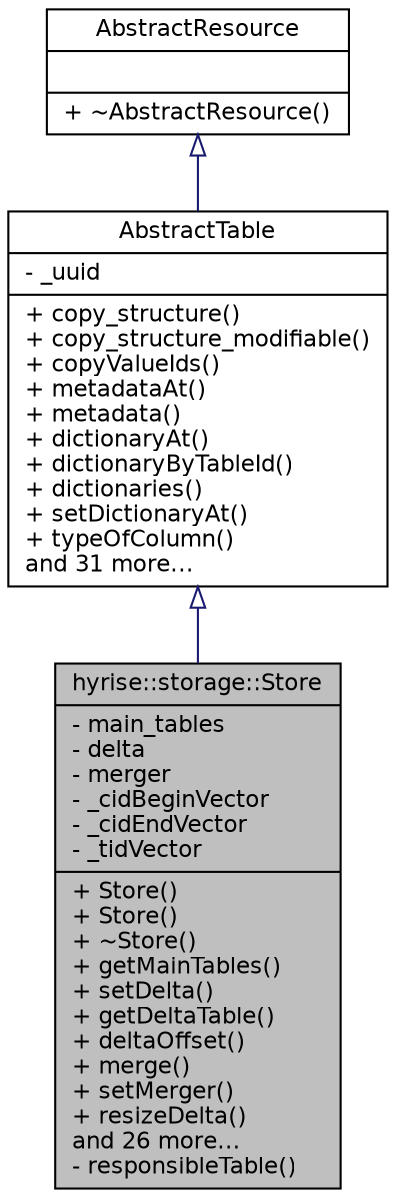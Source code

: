 digraph "hyrise::storage::Store"
{
  edge [fontname="Helvetica",fontsize="11",labelfontname="Helvetica",labelfontsize="11"];
  node [fontname="Helvetica",fontsize="11",shape=record];
  Node1 [label="{hyrise::storage::Store\n|- main_tables\l- delta\l- merger\l- _cidBeginVector\l- _cidEndVector\l- _tidVector\l|+ Store()\l+ Store()\l+ ~Store()\l+ getMainTables()\l+ setDelta()\l+ getDeltaTable()\l+ deltaOffset()\l+ merge()\l+ setMerger()\l+ resizeDelta()\land 26 more...\l- responsibleTable()\l}",height=0.2,width=0.4,color="black", fillcolor="grey75", style="filled" fontcolor="black"];
  Node2 -> Node1 [dir="back",color="midnightblue",fontsize="11",style="solid",arrowtail="onormal",fontname="Helvetica"];
  Node2 [label="{AbstractTable\n|- _uuid\l|+ copy_structure()\l+ copy_structure_modifiable()\l+ copyValueIds()\l+ metadataAt()\l+ metadata()\l+ dictionaryAt()\l+ dictionaryByTableId()\l+ dictionaries()\l+ setDictionaryAt()\l+ typeOfColumn()\land 31 more...\l}",height=0.2,width=0.4,color="black", fillcolor="white", style="filled",URL="$class_abstract_table.html"];
  Node3 -> Node2 [dir="back",color="midnightblue",fontsize="11",style="solid",arrowtail="onormal",fontname="Helvetica"];
  Node3 [label="{AbstractResource\n||+ ~AbstractResource()\l}",height=0.2,width=0.4,color="black", fillcolor="white", style="filled",URL="$class_abstract_resource.html"];
}
